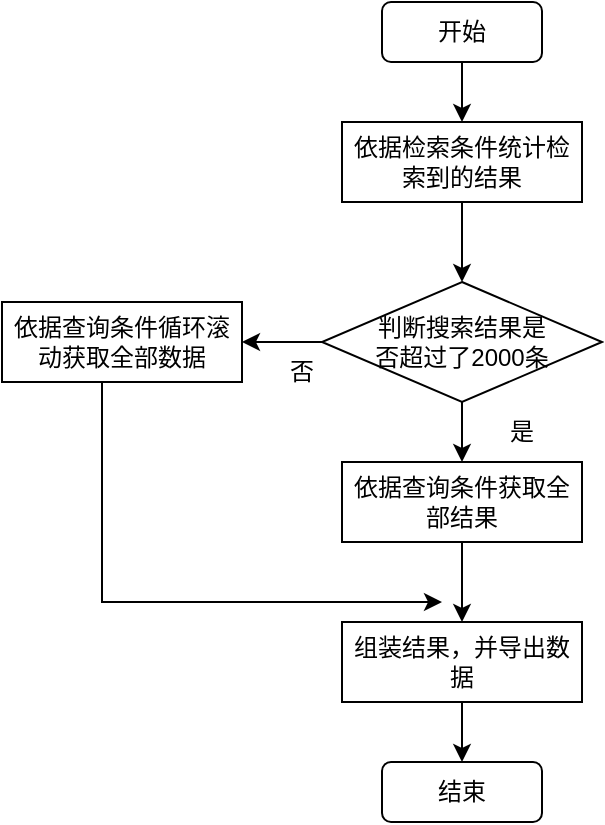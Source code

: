 <mxfile version="21.3.7" type="github">
  <diagram name="第 1 页" id="OpbI_X0LJHIwqqdgK4kd">
    <mxGraphModel dx="600" dy="295" grid="1" gridSize="10" guides="1" tooltips="1" connect="1" arrows="1" fold="1" page="1" pageScale="1" pageWidth="827" pageHeight="1169" math="0" shadow="0">
      <root>
        <mxCell id="0" />
        <mxCell id="1" parent="0" />
        <mxCell id="57bB1F5KusvmnFi43Xfc-3" style="edgeStyle=orthogonalEdgeStyle;rounded=0;orthogonalLoop=1;jettySize=auto;html=1;entryX=0.5;entryY=0;entryDx=0;entryDy=0;" edge="1" parent="1" source="57bB1F5KusvmnFi43Xfc-1" target="57bB1F5KusvmnFi43Xfc-2">
          <mxGeometry relative="1" as="geometry" />
        </mxCell>
        <mxCell id="57bB1F5KusvmnFi43Xfc-1" value="开始" style="rounded=1;whiteSpace=wrap;html=1;" vertex="1" parent="1">
          <mxGeometry x="270" y="130" width="80" height="30" as="geometry" />
        </mxCell>
        <mxCell id="57bB1F5KusvmnFi43Xfc-5" style="edgeStyle=orthogonalEdgeStyle;rounded=0;orthogonalLoop=1;jettySize=auto;html=1;entryX=0.5;entryY=0;entryDx=0;entryDy=0;" edge="1" parent="1" source="57bB1F5KusvmnFi43Xfc-2" target="57bB1F5KusvmnFi43Xfc-4">
          <mxGeometry relative="1" as="geometry" />
        </mxCell>
        <mxCell id="57bB1F5KusvmnFi43Xfc-2" value="依据检索条件统计检索到的结果" style="rounded=0;whiteSpace=wrap;html=1;" vertex="1" parent="1">
          <mxGeometry x="250" y="190" width="120" height="40" as="geometry" />
        </mxCell>
        <mxCell id="57bB1F5KusvmnFi43Xfc-8" style="edgeStyle=orthogonalEdgeStyle;rounded=0;orthogonalLoop=1;jettySize=auto;html=1;" edge="1" parent="1" source="57bB1F5KusvmnFi43Xfc-4" target="57bB1F5KusvmnFi43Xfc-7">
          <mxGeometry relative="1" as="geometry" />
        </mxCell>
        <mxCell id="57bB1F5KusvmnFi43Xfc-10" style="edgeStyle=orthogonalEdgeStyle;rounded=0;orthogonalLoop=1;jettySize=auto;html=1;entryX=1;entryY=0.5;entryDx=0;entryDy=0;" edge="1" parent="1" source="57bB1F5KusvmnFi43Xfc-4" target="57bB1F5KusvmnFi43Xfc-9">
          <mxGeometry relative="1" as="geometry" />
        </mxCell>
        <mxCell id="57bB1F5KusvmnFi43Xfc-4" value="判断搜索结果是&lt;br&gt;否超过了2000条" style="rhombus;whiteSpace=wrap;html=1;" vertex="1" parent="1">
          <mxGeometry x="240" y="270" width="140" height="60" as="geometry" />
        </mxCell>
        <mxCell id="57bB1F5KusvmnFi43Xfc-6" value="是" style="text;html=1;strokeColor=none;fillColor=none;align=center;verticalAlign=middle;whiteSpace=wrap;rounded=0;" vertex="1" parent="1">
          <mxGeometry x="310" y="330" width="60" height="30" as="geometry" />
        </mxCell>
        <mxCell id="57bB1F5KusvmnFi43Xfc-13" style="edgeStyle=orthogonalEdgeStyle;rounded=0;orthogonalLoop=1;jettySize=auto;html=1;" edge="1" parent="1" source="57bB1F5KusvmnFi43Xfc-7" target="57bB1F5KusvmnFi43Xfc-12">
          <mxGeometry relative="1" as="geometry" />
        </mxCell>
        <mxCell id="57bB1F5KusvmnFi43Xfc-7" value="依据查询条件获取全部结果" style="rounded=0;whiteSpace=wrap;html=1;" vertex="1" parent="1">
          <mxGeometry x="250" y="360" width="120" height="40" as="geometry" />
        </mxCell>
        <mxCell id="57bB1F5KusvmnFi43Xfc-15" style="edgeStyle=orthogonalEdgeStyle;rounded=0;orthogonalLoop=1;jettySize=auto;html=1;" edge="1" parent="1" source="57bB1F5KusvmnFi43Xfc-9">
          <mxGeometry relative="1" as="geometry">
            <mxPoint x="300" y="430" as="targetPoint" />
            <Array as="points">
              <mxPoint x="130" y="430" />
            </Array>
          </mxGeometry>
        </mxCell>
        <mxCell id="57bB1F5KusvmnFi43Xfc-9" value="依据查询条件循环滚动获取全部数据" style="rounded=0;whiteSpace=wrap;html=1;" vertex="1" parent="1">
          <mxGeometry x="80" y="280" width="120" height="40" as="geometry" />
        </mxCell>
        <mxCell id="57bB1F5KusvmnFi43Xfc-11" value="否" style="text;html=1;strokeColor=none;fillColor=none;align=center;verticalAlign=middle;whiteSpace=wrap;rounded=0;" vertex="1" parent="1">
          <mxGeometry x="200" y="300" width="60" height="30" as="geometry" />
        </mxCell>
        <mxCell id="57bB1F5KusvmnFi43Xfc-17" style="edgeStyle=orthogonalEdgeStyle;rounded=0;orthogonalLoop=1;jettySize=auto;html=1;" edge="1" parent="1" source="57bB1F5KusvmnFi43Xfc-12">
          <mxGeometry relative="1" as="geometry">
            <mxPoint x="310" y="510" as="targetPoint" />
          </mxGeometry>
        </mxCell>
        <mxCell id="57bB1F5KusvmnFi43Xfc-12" value="组装结果，并导出数据" style="rounded=0;whiteSpace=wrap;html=1;" vertex="1" parent="1">
          <mxGeometry x="250" y="440" width="120" height="40" as="geometry" />
        </mxCell>
        <mxCell id="57bB1F5KusvmnFi43Xfc-19" value="结束" style="rounded=1;whiteSpace=wrap;html=1;" vertex="1" parent="1">
          <mxGeometry x="270" y="510" width="80" height="30" as="geometry" />
        </mxCell>
      </root>
    </mxGraphModel>
  </diagram>
</mxfile>

